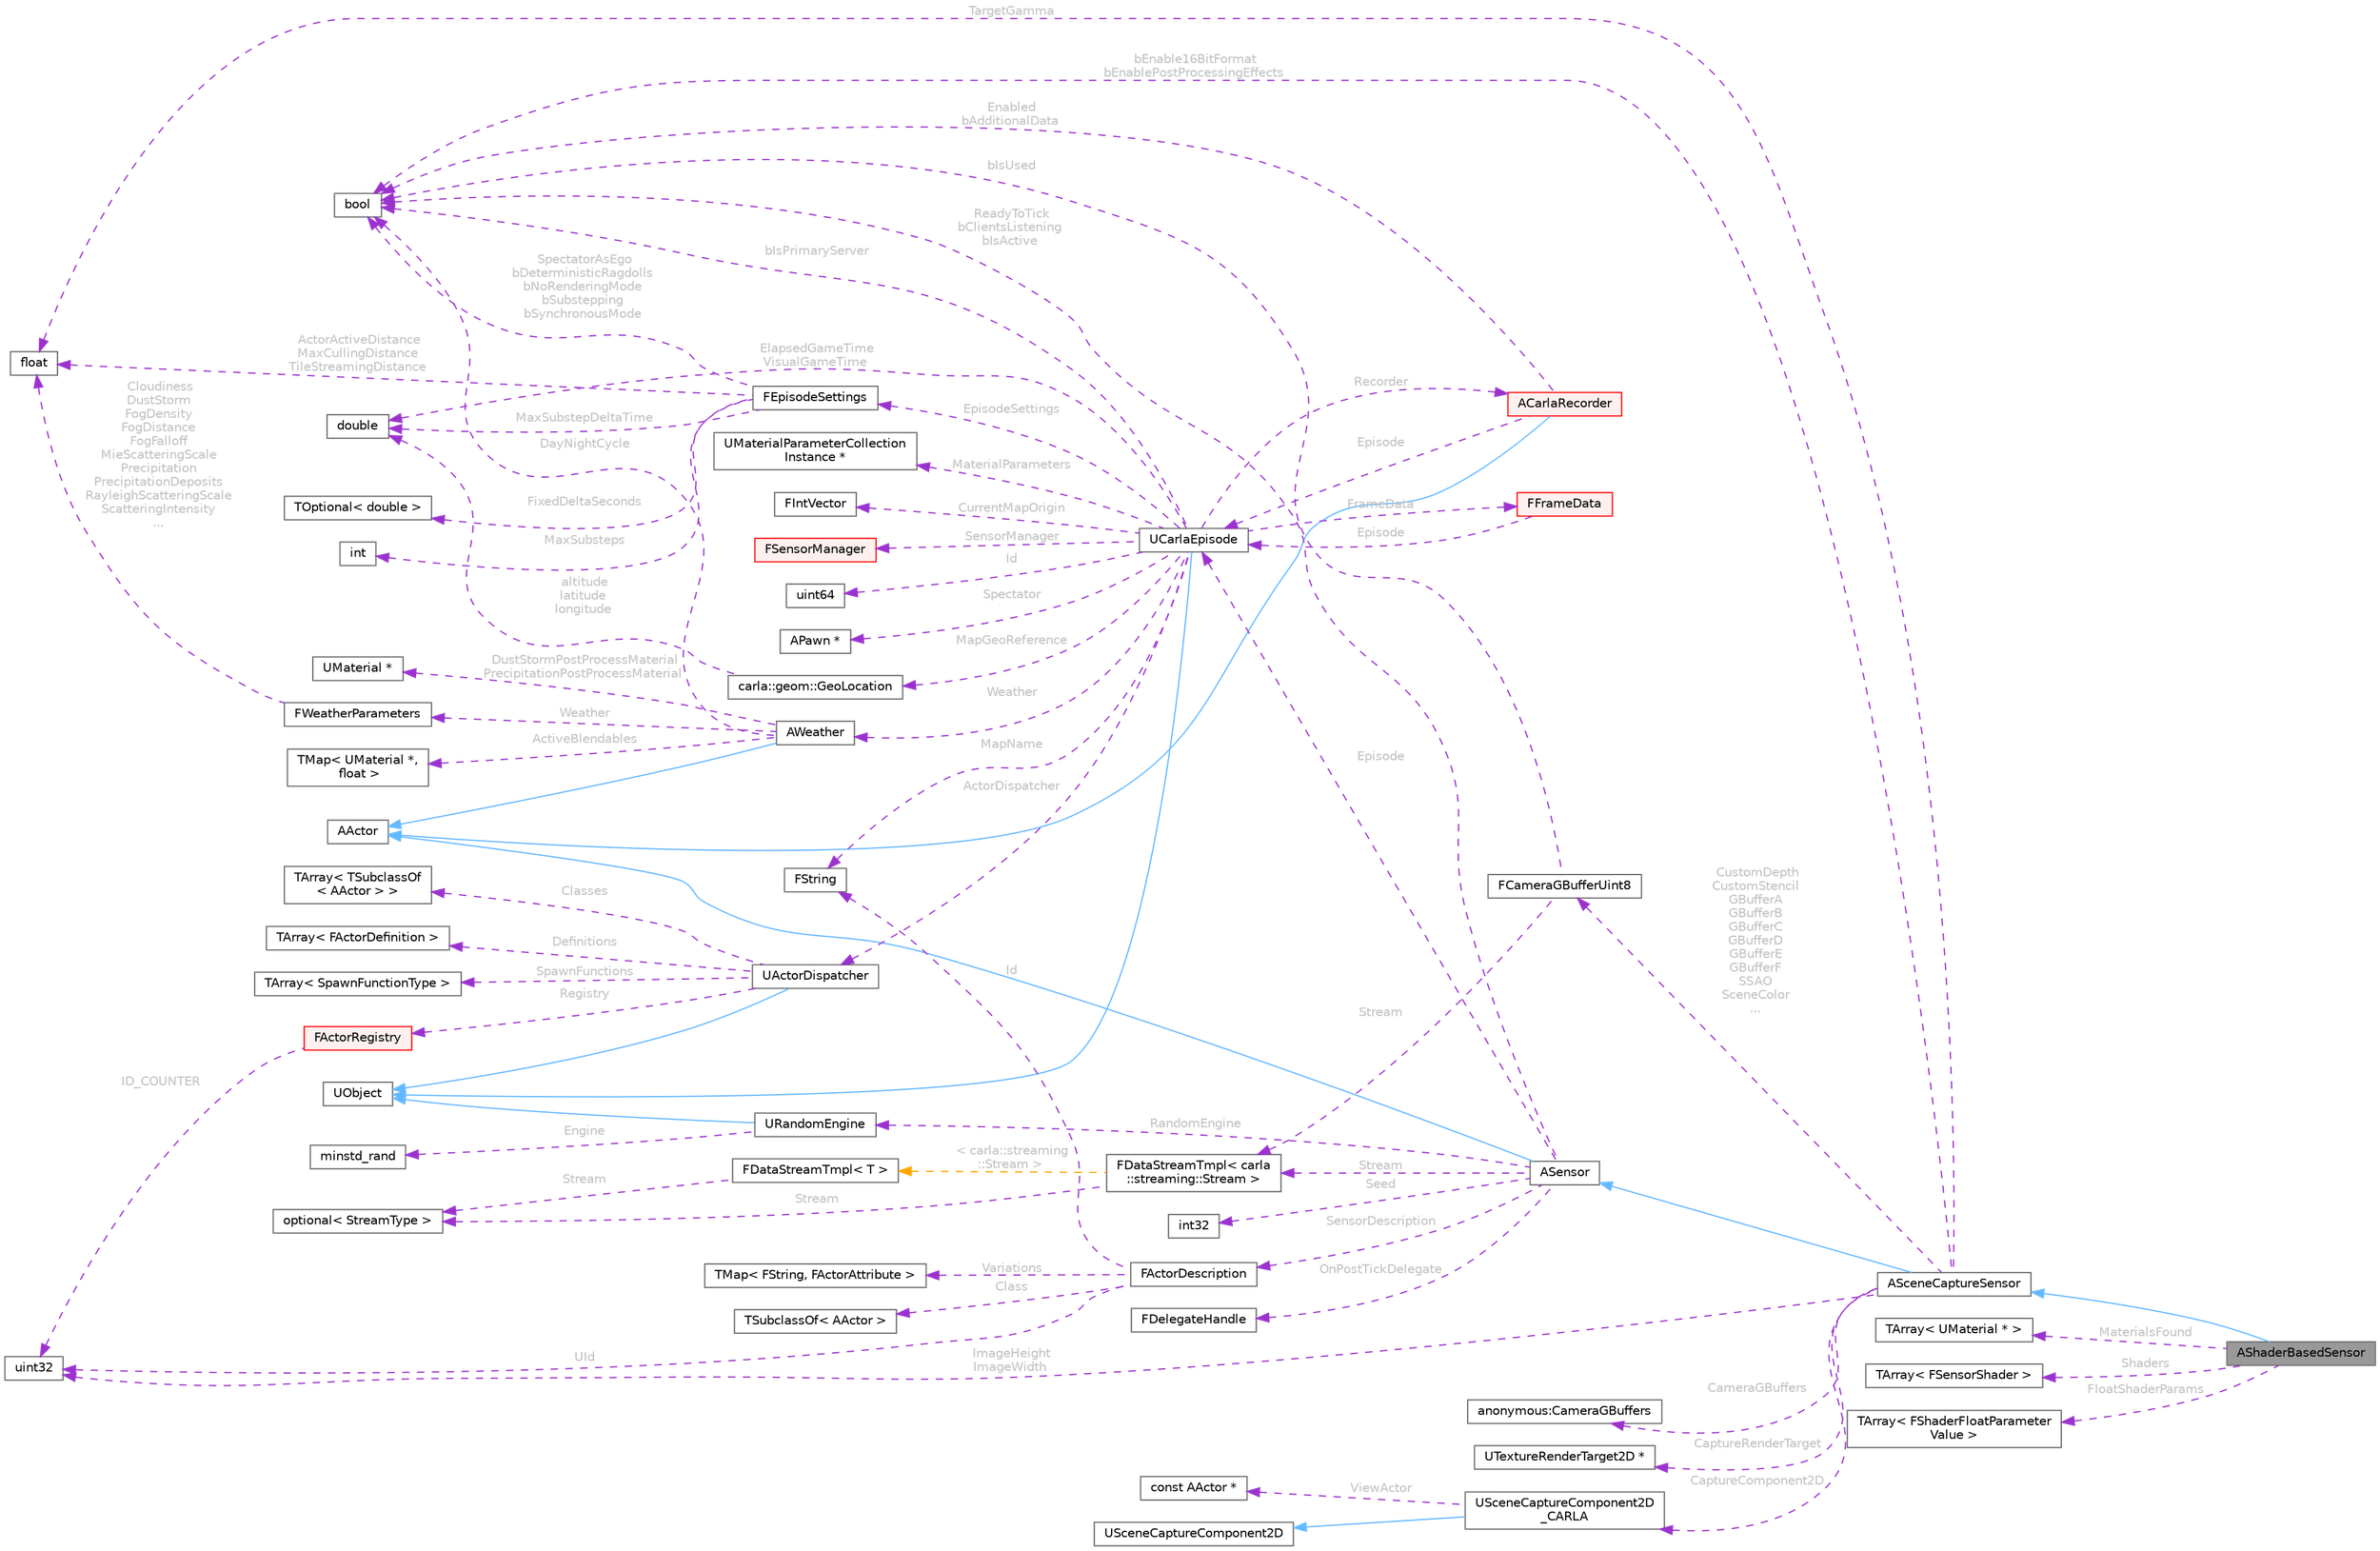 digraph "AShaderBasedSensor"
{
 // INTERACTIVE_SVG=YES
 // LATEX_PDF_SIZE
  bgcolor="transparent";
  edge [fontname=Helvetica,fontsize=10,labelfontname=Helvetica,labelfontsize=10];
  node [fontname=Helvetica,fontsize=10,shape=box,height=0.2,width=0.4];
  rankdir="LR";
  Node1 [id="Node000001",label="AShaderBasedSensor",height=0.2,width=0.4,color="gray40", fillcolor="grey60", style="filled", fontcolor="black",tooltip="A sensor that produces data by applying post-process materials (shaders) to a scene capture image."];
  Node2 -> Node1 [id="edge1_Node000001_Node000002",dir="back",color="steelblue1",style="solid",tooltip=" "];
  Node2 [id="Node000002",label="ASceneCaptureSensor",height=0.2,width=0.4,color="gray40", fillcolor="white", style="filled",URL="$d4/d60/classASceneCaptureSensor.html",tooltip="Base class for sensors using a USceneCaptureComponent2D for rendering the scene."];
  Node3 -> Node2 [id="edge2_Node000002_Node000003",dir="back",color="steelblue1",style="solid",tooltip=" "];
  Node3 [id="Node000003",label="ASensor",height=0.2,width=0.4,color="gray40", fillcolor="white", style="filled",URL="$d3/d01/classASensor.html",tooltip="Base class for sensors."];
  Node4 -> Node3 [id="edge3_Node000003_Node000004",dir="back",color="steelblue1",style="solid",tooltip=" "];
  Node4 [id="Node000004",label="AActor",height=0.2,width=0.4,color="gray40", fillcolor="white", style="filled",URL="$d1/da4/classAActor.html",tooltip=" "];
  Node5 -> Node3 [id="edge4_Node000003_Node000005",dir="back",color="darkorchid3",style="dashed",tooltip=" ",label=" Seed",fontcolor="grey" ];
  Node5 [id="Node000005",label="int32",height=0.2,width=0.4,color="gray40", fillcolor="white", style="filled",tooltip=" "];
  Node6 -> Node3 [id="edge5_Node000003_Node000006",dir="back",color="darkorchid3",style="dashed",tooltip=" ",label=" RandomEngine",fontcolor="grey" ];
  Node6 [id="Node000006",label="URandomEngine",height=0.2,width=0.4,color="gray40", fillcolor="white", style="filled",URL="$d2/d4b/classURandomEngine.html",tooltip=" "];
  Node7 -> Node6 [id="edge6_Node000006_Node000007",dir="back",color="steelblue1",style="solid",tooltip=" "];
  Node7 [id="Node000007",label="UObject",height=0.2,width=0.4,color="gray40", fillcolor="white", style="filled",URL="$df/def/classUObject.html",tooltip=" "];
  Node8 -> Node6 [id="edge7_Node000006_Node000008",dir="back",color="darkorchid3",style="dashed",tooltip=" ",label=" Engine",fontcolor="grey" ];
  Node8 [id="Node000008",label="minstd_rand",height=0.2,width=0.4,color="gray40", fillcolor="white", style="filled",tooltip=" "];
  Node9 -> Node3 [id="edge8_Node000003_Node000009",dir="back",color="darkorchid3",style="dashed",tooltip=" ",label=" ReadyToTick\nbClientsListening\nbIsActive",fontcolor="grey" ];
  Node9 [id="Node000009",label="bool",height=0.2,width=0.4,color="gray40", fillcolor="white", style="filled",tooltip=" "];
  Node10 -> Node3 [id="edge9_Node000003_Node000010",dir="back",color="darkorchid3",style="dashed",tooltip=" ",label=" Stream",fontcolor="grey" ];
  Node10 [id="Node000010",label="FDataStreamTmpl\< carla\l::streaming::Stream \>",height=0.2,width=0.4,color="gray40", fillcolor="white", style="filled",URL="$d4/d9c/classFDataStreamTmpl.html",tooltip=" "];
  Node11 -> Node10 [id="edge10_Node000010_Node000011",dir="back",color="darkorchid3",style="dashed",tooltip=" ",label=" Stream",fontcolor="grey" ];
  Node11 [id="Node000011",label="optional\< StreamType \>",height=0.2,width=0.4,color="gray40", fillcolor="white", style="filled",tooltip=" "];
  Node12 -> Node10 [id="edge11_Node000010_Node000012",dir="back",color="orange",style="dashed",tooltip=" ",label=" \< carla::streaming\l::Stream \>",fontcolor="grey" ];
  Node12 [id="Node000012",label="FDataStreamTmpl\< T \>",height=0.2,width=0.4,color="gray40", fillcolor="white", style="filled",URL="$d4/d9c/classFDataStreamTmpl.html",tooltip="A streaming channel for sending sensor data to clients."];
  Node11 -> Node12 [id="edge12_Node000012_Node000011",dir="back",color="darkorchid3",style="dashed",tooltip=" ",label=" Stream",fontcolor="grey" ];
  Node13 -> Node3 [id="edge13_Node000003_Node000013",dir="back",color="darkorchid3",style="dashed",tooltip=" ",label=" OnPostTickDelegate",fontcolor="grey" ];
  Node13 [id="Node000013",label="FDelegateHandle",height=0.2,width=0.4,color="gray40", fillcolor="white", style="filled",tooltip=" "];
  Node14 -> Node3 [id="edge14_Node000003_Node000014",dir="back",color="darkorchid3",style="dashed",tooltip=" ",label=" SensorDescription",fontcolor="grey" ];
  Node14 [id="Node000014",label="FActorDescription",height=0.2,width=0.4,color="gray40", fillcolor="white", style="filled",URL="$d0/df6/structFActorDescription.html",tooltip="A description of a Carla Actor with all its variation."];
  Node15 -> Node14 [id="edge15_Node000014_Node000015",dir="back",color="darkorchid3",style="dashed",tooltip=" ",label=" UId",fontcolor="grey" ];
  Node15 [id="Node000015",label="uint32",height=0.2,width=0.4,color="gray40", fillcolor="white", style="filled",tooltip=" "];
  Node16 -> Node14 [id="edge16_Node000014_Node000016",dir="back",color="darkorchid3",style="dashed",tooltip=" ",label=" Id",fontcolor="grey" ];
  Node16 [id="Node000016",label="FString",height=0.2,width=0.4,color="gray40", fillcolor="white", style="filled",tooltip=" "];
  Node17 -> Node14 [id="edge17_Node000014_Node000017",dir="back",color="darkorchid3",style="dashed",tooltip=" ",label=" Class",fontcolor="grey" ];
  Node17 [id="Node000017",label="TSubclassOf\< AActor \>",height=0.2,width=0.4,color="gray40", fillcolor="white", style="filled",tooltip=" "];
  Node18 -> Node14 [id="edge18_Node000014_Node000018",dir="back",color="darkorchid3",style="dashed",tooltip=" ",label=" Variations",fontcolor="grey" ];
  Node18 [id="Node000018",label="TMap\< FString, FActorAttribute \>",height=0.2,width=0.4,color="gray40", fillcolor="white", style="filled",tooltip=" "];
  Node19 -> Node3 [id="edge19_Node000003_Node000019",dir="back",color="darkorchid3",style="dashed",tooltip=" ",label=" Episode",fontcolor="grey" ];
  Node19 [id="Node000019",label="UCarlaEpisode",height=0.2,width=0.4,color="gray40", fillcolor="white", style="filled",URL="$dc/d84/classUCarlaEpisode.html",tooltip="A simulation episode."];
  Node7 -> Node19 [id="edge20_Node000019_Node000007",dir="back",color="steelblue1",style="solid",tooltip=" "];
  Node9 -> Node19 [id="edge21_Node000019_Node000009",dir="back",color="darkorchid3",style="dashed",tooltip=" ",label=" bIsPrimaryServer",fontcolor="grey" ];
  Node20 -> Node19 [id="edge22_Node000019_Node000020",dir="back",color="darkorchid3",style="dashed",tooltip=" ",label=" Id",fontcolor="grey" ];
  Node20 [id="Node000020",label="uint64",height=0.2,width=0.4,color="gray40", fillcolor="white", style="filled",tooltip=" "];
  Node21 -> Node19 [id="edge23_Node000019_Node000021",dir="back",color="darkorchid3",style="dashed",tooltip=" ",label=" ElapsedGameTime\nVisualGameTime",fontcolor="grey" ];
  Node21 [id="Node000021",label="double",height=0.2,width=0.4,color="gray40", fillcolor="white", style="filled",tooltip=" "];
  Node16 -> Node19 [id="edge24_Node000019_Node000016",dir="back",color="darkorchid3",style="dashed",tooltip=" ",label=" MapName",fontcolor="grey" ];
  Node22 -> Node19 [id="edge25_Node000019_Node000022",dir="back",color="darkorchid3",style="dashed",tooltip=" ",label=" EpisodeSettings",fontcolor="grey" ];
  Node22 [id="Node000022",label="FEpisodeSettings",height=0.2,width=0.4,color="gray40", fillcolor="white", style="filled",URL="$da/d6e/structFEpisodeSettings.html",tooltip=" "];
  Node9 -> Node22 [id="edge26_Node000022_Node000009",dir="back",color="darkorchid3",style="dashed",tooltip=" ",label=" SpectatorAsEgo\nbDeterministicRagdolls\nbNoRenderingMode\nbSubstepping\nbSynchronousMode",fontcolor="grey" ];
  Node23 -> Node22 [id="edge27_Node000022_Node000023",dir="back",color="darkorchid3",style="dashed",tooltip=" ",label=" FixedDeltaSeconds",fontcolor="grey" ];
  Node23 [id="Node000023",label="TOptional\< double \>",height=0.2,width=0.4,color="gray40", fillcolor="white", style="filled",tooltip=" "];
  Node21 -> Node22 [id="edge28_Node000022_Node000021",dir="back",color="darkorchid3",style="dashed",tooltip=" ",label=" MaxSubstepDeltaTime",fontcolor="grey" ];
  Node24 -> Node22 [id="edge29_Node000022_Node000024",dir="back",color="darkorchid3",style="dashed",tooltip=" ",label=" MaxSubsteps",fontcolor="grey" ];
  Node24 [id="Node000024",label="int",height=0.2,width=0.4,color="gray40", fillcolor="white", style="filled",tooltip=" "];
  Node25 -> Node22 [id="edge30_Node000022_Node000025",dir="back",color="darkorchid3",style="dashed",tooltip=" ",label=" ActorActiveDistance\nMaxCullingDistance\nTileStreamingDistance",fontcolor="grey" ];
  Node25 [id="Node000025",label="float",height=0.2,width=0.4,color="gray40", fillcolor="white", style="filled",tooltip=" "];
  Node26 -> Node19 [id="edge31_Node000019_Node000026",dir="back",color="darkorchid3",style="dashed",tooltip=" ",label=" ActorDispatcher",fontcolor="grey" ];
  Node26 [id="Node000026",label="UActorDispatcher",height=0.2,width=0.4,color="gray40", fillcolor="white", style="filled",URL="$d7/d90/classUActorDispatcher.html",tooltip="Object in charge of binding ActorDefinitions to spawn functions, as well as keeping the registry of a..."];
  Node7 -> Node26 [id="edge32_Node000026_Node000007",dir="back",color="steelblue1",style="solid",tooltip=" "];
  Node27 -> Node26 [id="edge33_Node000026_Node000027",dir="back",color="darkorchid3",style="dashed",tooltip=" ",label=" Definitions",fontcolor="grey" ];
  Node27 [id="Node000027",label="TArray\< FActorDefinition \>",height=0.2,width=0.4,color="gray40", fillcolor="white", style="filled",tooltip=" "];
  Node28 -> Node26 [id="edge34_Node000026_Node000028",dir="back",color="darkorchid3",style="dashed",tooltip=" ",label=" SpawnFunctions",fontcolor="grey" ];
  Node28 [id="Node000028",label="TArray\< SpawnFunctionType \>",height=0.2,width=0.4,color="gray40", fillcolor="white", style="filled",tooltip=" "];
  Node29 -> Node26 [id="edge35_Node000026_Node000029",dir="back",color="darkorchid3",style="dashed",tooltip=" ",label=" Classes",fontcolor="grey" ];
  Node29 [id="Node000029",label="TArray\< TSubclassOf\l\< AActor \> \>",height=0.2,width=0.4,color="gray40", fillcolor="white", style="filled",tooltip=" "];
  Node30 -> Node26 [id="edge36_Node000026_Node000030",dir="back",color="darkorchid3",style="dashed",tooltip=" ",label=" Registry",fontcolor="grey" ];
  Node30 [id="Node000030",label="FActorRegistry",height=0.2,width=0.4,color="red", fillcolor="#FFF0F0", style="filled",URL="$df/db5/classFActorRegistry.html",tooltip="A registry of all the Carla actors."];
  Node15 -> Node30 [id="edge37_Node000030_Node000015",dir="back",color="darkorchid3",style="dashed",tooltip=" ",label=" ID_COUNTER",fontcolor="grey" ];
  Node34 -> Node19 [id="edge38_Node000019_Node000034",dir="back",color="darkorchid3",style="dashed",tooltip=" ",label=" Spectator",fontcolor="grey" ];
  Node34 [id="Node000034",label="APawn *",height=0.2,width=0.4,color="gray40", fillcolor="white", style="filled",tooltip=" "];
  Node35 -> Node19 [id="edge39_Node000019_Node000035",dir="back",color="darkorchid3",style="dashed",tooltip=" ",label=" Weather",fontcolor="grey" ];
  Node35 [id="Node000035",label="AWeather",height=0.2,width=0.4,color="gray40", fillcolor="white", style="filled",URL="$de/d75/classAWeather.html",tooltip=" "];
  Node4 -> Node35 [id="edge40_Node000035_Node000004",dir="back",color="steelblue1",style="solid",tooltip=" "];
  Node36 -> Node35 [id="edge41_Node000035_Node000036",dir="back",color="darkorchid3",style="dashed",tooltip=" ",label=" Weather",fontcolor="grey" ];
  Node36 [id="Node000036",label="FWeatherParameters",height=0.2,width=0.4,color="gray40", fillcolor="white", style="filled",URL="$dd/d9b/structFWeatherParameters.html",tooltip=" "];
  Node25 -> Node36 [id="edge42_Node000036_Node000025",dir="back",color="darkorchid3",style="dashed",tooltip=" ",label=" Cloudiness\nDustStorm\nFogDensity\nFogDistance\nFogFalloff\nMieScatteringScale\nPrecipitation\nPrecipitationDeposits\nRayleighScatteringScale\nScatteringIntensity\n...",fontcolor="grey" ];
  Node37 -> Node35 [id="edge43_Node000035_Node000037",dir="back",color="darkorchid3",style="dashed",tooltip=" ",label=" DustStormPostProcessMaterial\nPrecipitationPostProcessMaterial",fontcolor="grey" ];
  Node37 [id="Node000037",label="UMaterial *",height=0.2,width=0.4,color="gray40", fillcolor="white", style="filled",tooltip=" "];
  Node38 -> Node35 [id="edge44_Node000035_Node000038",dir="back",color="darkorchid3",style="dashed",tooltip=" ",label=" ActiveBlendables",fontcolor="grey" ];
  Node38 [id="Node000038",label="TMap\< UMaterial *,\l float \>",height=0.2,width=0.4,color="gray40", fillcolor="white", style="filled",tooltip=" "];
  Node9 -> Node35 [id="edge45_Node000035_Node000009",dir="back",color="darkorchid3",style="dashed",tooltip=" ",label=" DayNightCycle",fontcolor="grey" ];
  Node39 -> Node19 [id="edge46_Node000019_Node000039",dir="back",color="darkorchid3",style="dashed",tooltip=" ",label=" MaterialParameters",fontcolor="grey" ];
  Node39 [id="Node000039",label="UMaterialParameterCollection\lInstance *",height=0.2,width=0.4,color="gray40", fillcolor="white", style="filled",tooltip=" "];
  Node40 -> Node19 [id="edge47_Node000019_Node000040",dir="back",color="darkorchid3",style="dashed",tooltip=" ",label=" Recorder",fontcolor="grey" ];
  Node40 [id="Node000040",label="ACarlaRecorder",height=0.2,width=0.4,color="red", fillcolor="#FFF0F0", style="filled",URL="$dd/db9/classACarlaRecorder.html",tooltip="Recorder for the simulation"];
  Node4 -> Node40 [id="edge48_Node000040_Node000004",dir="back",color="steelblue1",style="solid",tooltip=" "];
  Node9 -> Node40 [id="edge49_Node000040_Node000009",dir="back",color="darkorchid3",style="dashed",tooltip=" ",label=" Enabled\nbAdditionalData",fontcolor="grey" ];
  Node19 -> Node40 [id="edge50_Node000040_Node000019",dir="back",color="darkorchid3",style="dashed",tooltip=" ",label=" Episode",fontcolor="grey" ];
  Node130 -> Node19 [id="edge51_Node000019_Node000130",dir="back",color="darkorchid3",style="dashed",tooltip=" ",label=" MapGeoReference",fontcolor="grey" ];
  Node130 [id="Node000130",label="carla::geom::GeoLocation",height=0.2,width=0.4,color="gray40", fillcolor="white", style="filled",URL="$d3/df4/classcarla_1_1geom_1_1GeoLocation.html",tooltip=" "];
  Node21 -> Node130 [id="edge52_Node000130_Node000021",dir="back",color="darkorchid3",style="dashed",tooltip=" ",label=" altitude\nlatitude\nlongitude",fontcolor="grey" ];
  Node131 -> Node19 [id="edge53_Node000019_Node000131",dir="back",color="darkorchid3",style="dashed",tooltip=" ",label=" CurrentMapOrigin",fontcolor="grey" ];
  Node131 [id="Node000131",label="FIntVector",height=0.2,width=0.4,color="gray40", fillcolor="white", style="filled",tooltip=" "];
  Node132 -> Node19 [id="edge54_Node000019_Node000132",dir="back",color="darkorchid3",style="dashed",tooltip=" ",label=" FrameData",fontcolor="grey" ];
  Node132 [id="Node000132",label="FFrameData",height=0.2,width=0.4,color="red", fillcolor="#FFF0F0", style="filled",URL="$de/db4/classFFrameData.html",tooltip=" "];
  Node19 -> Node132 [id="edge55_Node000132_Node000019",dir="back",color="darkorchid3",style="dashed",tooltip=" ",label=" Episode",fontcolor="grey" ];
  Node134 -> Node19 [id="edge56_Node000019_Node000134",dir="back",color="darkorchid3",style="dashed",tooltip=" ",label=" SensorManager",fontcolor="grey" ];
  Node134 [id="Node000134",label="FSensorManager",height=0.2,width=0.4,color="red", fillcolor="#FFF0F0", style="filled",URL="$d1/de4/classFSensorManager.html",tooltip=" "];
  Node136 -> Node2 [id="edge57_Node000002_Node000136",dir="back",color="darkorchid3",style="dashed",tooltip=" ",label=" CustomDepth\nCustomStencil\nGBufferA\nGBufferB\nGBufferC\nGBufferD\nGBufferE\nGBufferF\nSSAO\nSceneColor\n...",fontcolor="grey" ];
  Node136 [id="Node000136",label="FCameraGBufferUint8",height=0.2,width=0.4,color="gray40", fillcolor="white", style="filled",URL="$d3/df7/structFCameraGBufferUint8.html",tooltip=" "];
  Node9 -> Node136 [id="edge58_Node000136_Node000009",dir="back",color="darkorchid3",style="dashed",tooltip=" ",label=" bIsUsed",fontcolor="grey" ];
  Node10 -> Node136 [id="edge59_Node000136_Node000010",dir="back",color="darkorchid3",style="dashed",tooltip=" ",label=" Stream",fontcolor="grey" ];
  Node137 -> Node2 [id="edge60_Node000002_Node000137",dir="back",color="darkorchid3",style="dashed",tooltip=" ",label=" CameraGBuffers",fontcolor="grey" ];
  Node137 [id="Node000137",label="anonymous:CameraGBuffers",height=0.2,width=0.4,color="gray40", fillcolor="white", style="filled",tooltip=" "];
  Node138 -> Node2 [id="edge61_Node000002_Node000138",dir="back",color="darkorchid3",style="dashed",tooltip=" ",label=" CaptureRenderTarget",fontcolor="grey" ];
  Node138 [id="Node000138",label="UTextureRenderTarget2D *",height=0.2,width=0.4,color="gray40", fillcolor="white", style="filled",tooltip=" "];
  Node139 -> Node2 [id="edge62_Node000002_Node000139",dir="back",color="darkorchid3",style="dashed",tooltip=" ",label=" CaptureComponent2D",fontcolor="grey" ];
  Node139 [id="Node000139",label="USceneCaptureComponent2D\l_CARLA",height=0.2,width=0.4,color="gray40", fillcolor="white", style="filled",URL="$d6/d12/classUSceneCaptureComponent2D__CARLA.html",tooltip=" "];
  Node140 -> Node139 [id="edge63_Node000139_Node000140",dir="back",color="steelblue1",style="solid",tooltip=" "];
  Node140 [id="Node000140",label="USceneCaptureComponent2D",height=0.2,width=0.4,color="gray40", fillcolor="white", style="filled",URL="$d3/db8/classUSceneCaptureComponent2D.html",tooltip=" "];
  Node141 -> Node139 [id="edge64_Node000139_Node000141",dir="back",color="darkorchid3",style="dashed",tooltip=" ",label=" ViewActor",fontcolor="grey" ];
  Node141 [id="Node000141",label="const AActor *",height=0.2,width=0.4,color="gray40", fillcolor="white", style="filled",tooltip=" "];
  Node25 -> Node2 [id="edge65_Node000002_Node000025",dir="back",color="darkorchid3",style="dashed",tooltip=" ",label=" TargetGamma",fontcolor="grey" ];
  Node15 -> Node2 [id="edge66_Node000002_Node000015",dir="back",color="darkorchid3",style="dashed",tooltip=" ",label=" ImageHeight\nImageWidth",fontcolor="grey" ];
  Node9 -> Node2 [id="edge67_Node000002_Node000009",dir="back",color="darkorchid3",style="dashed",tooltip=" ",label=" bEnable16BitFormat\nbEnablePostProcessingEffects",fontcolor="grey" ];
  Node142 -> Node1 [id="edge68_Node000001_Node000142",dir="back",color="darkorchid3",style="dashed",tooltip=" ",label=" MaterialsFound",fontcolor="grey" ];
  Node142 [id="Node000142",label="TArray\< UMaterial * \>",height=0.2,width=0.4,color="gray40", fillcolor="white", style="filled",tooltip=" "];
  Node143 -> Node1 [id="edge69_Node000001_Node000143",dir="back",color="darkorchid3",style="dashed",tooltip=" ",label=" Shaders",fontcolor="grey" ];
  Node143 [id="Node000143",label="TArray\< FSensorShader \>",height=0.2,width=0.4,color="gray40", fillcolor="white", style="filled",tooltip=" "];
  Node144 -> Node1 [id="edge70_Node000001_Node000144",dir="back",color="darkorchid3",style="dashed",tooltip=" ",label=" FloatShaderParams",fontcolor="grey" ];
  Node144 [id="Node000144",label="TArray\< FShaderFloatParameter\lValue \>",height=0.2,width=0.4,color="gray40", fillcolor="white", style="filled",tooltip=" "];
}
